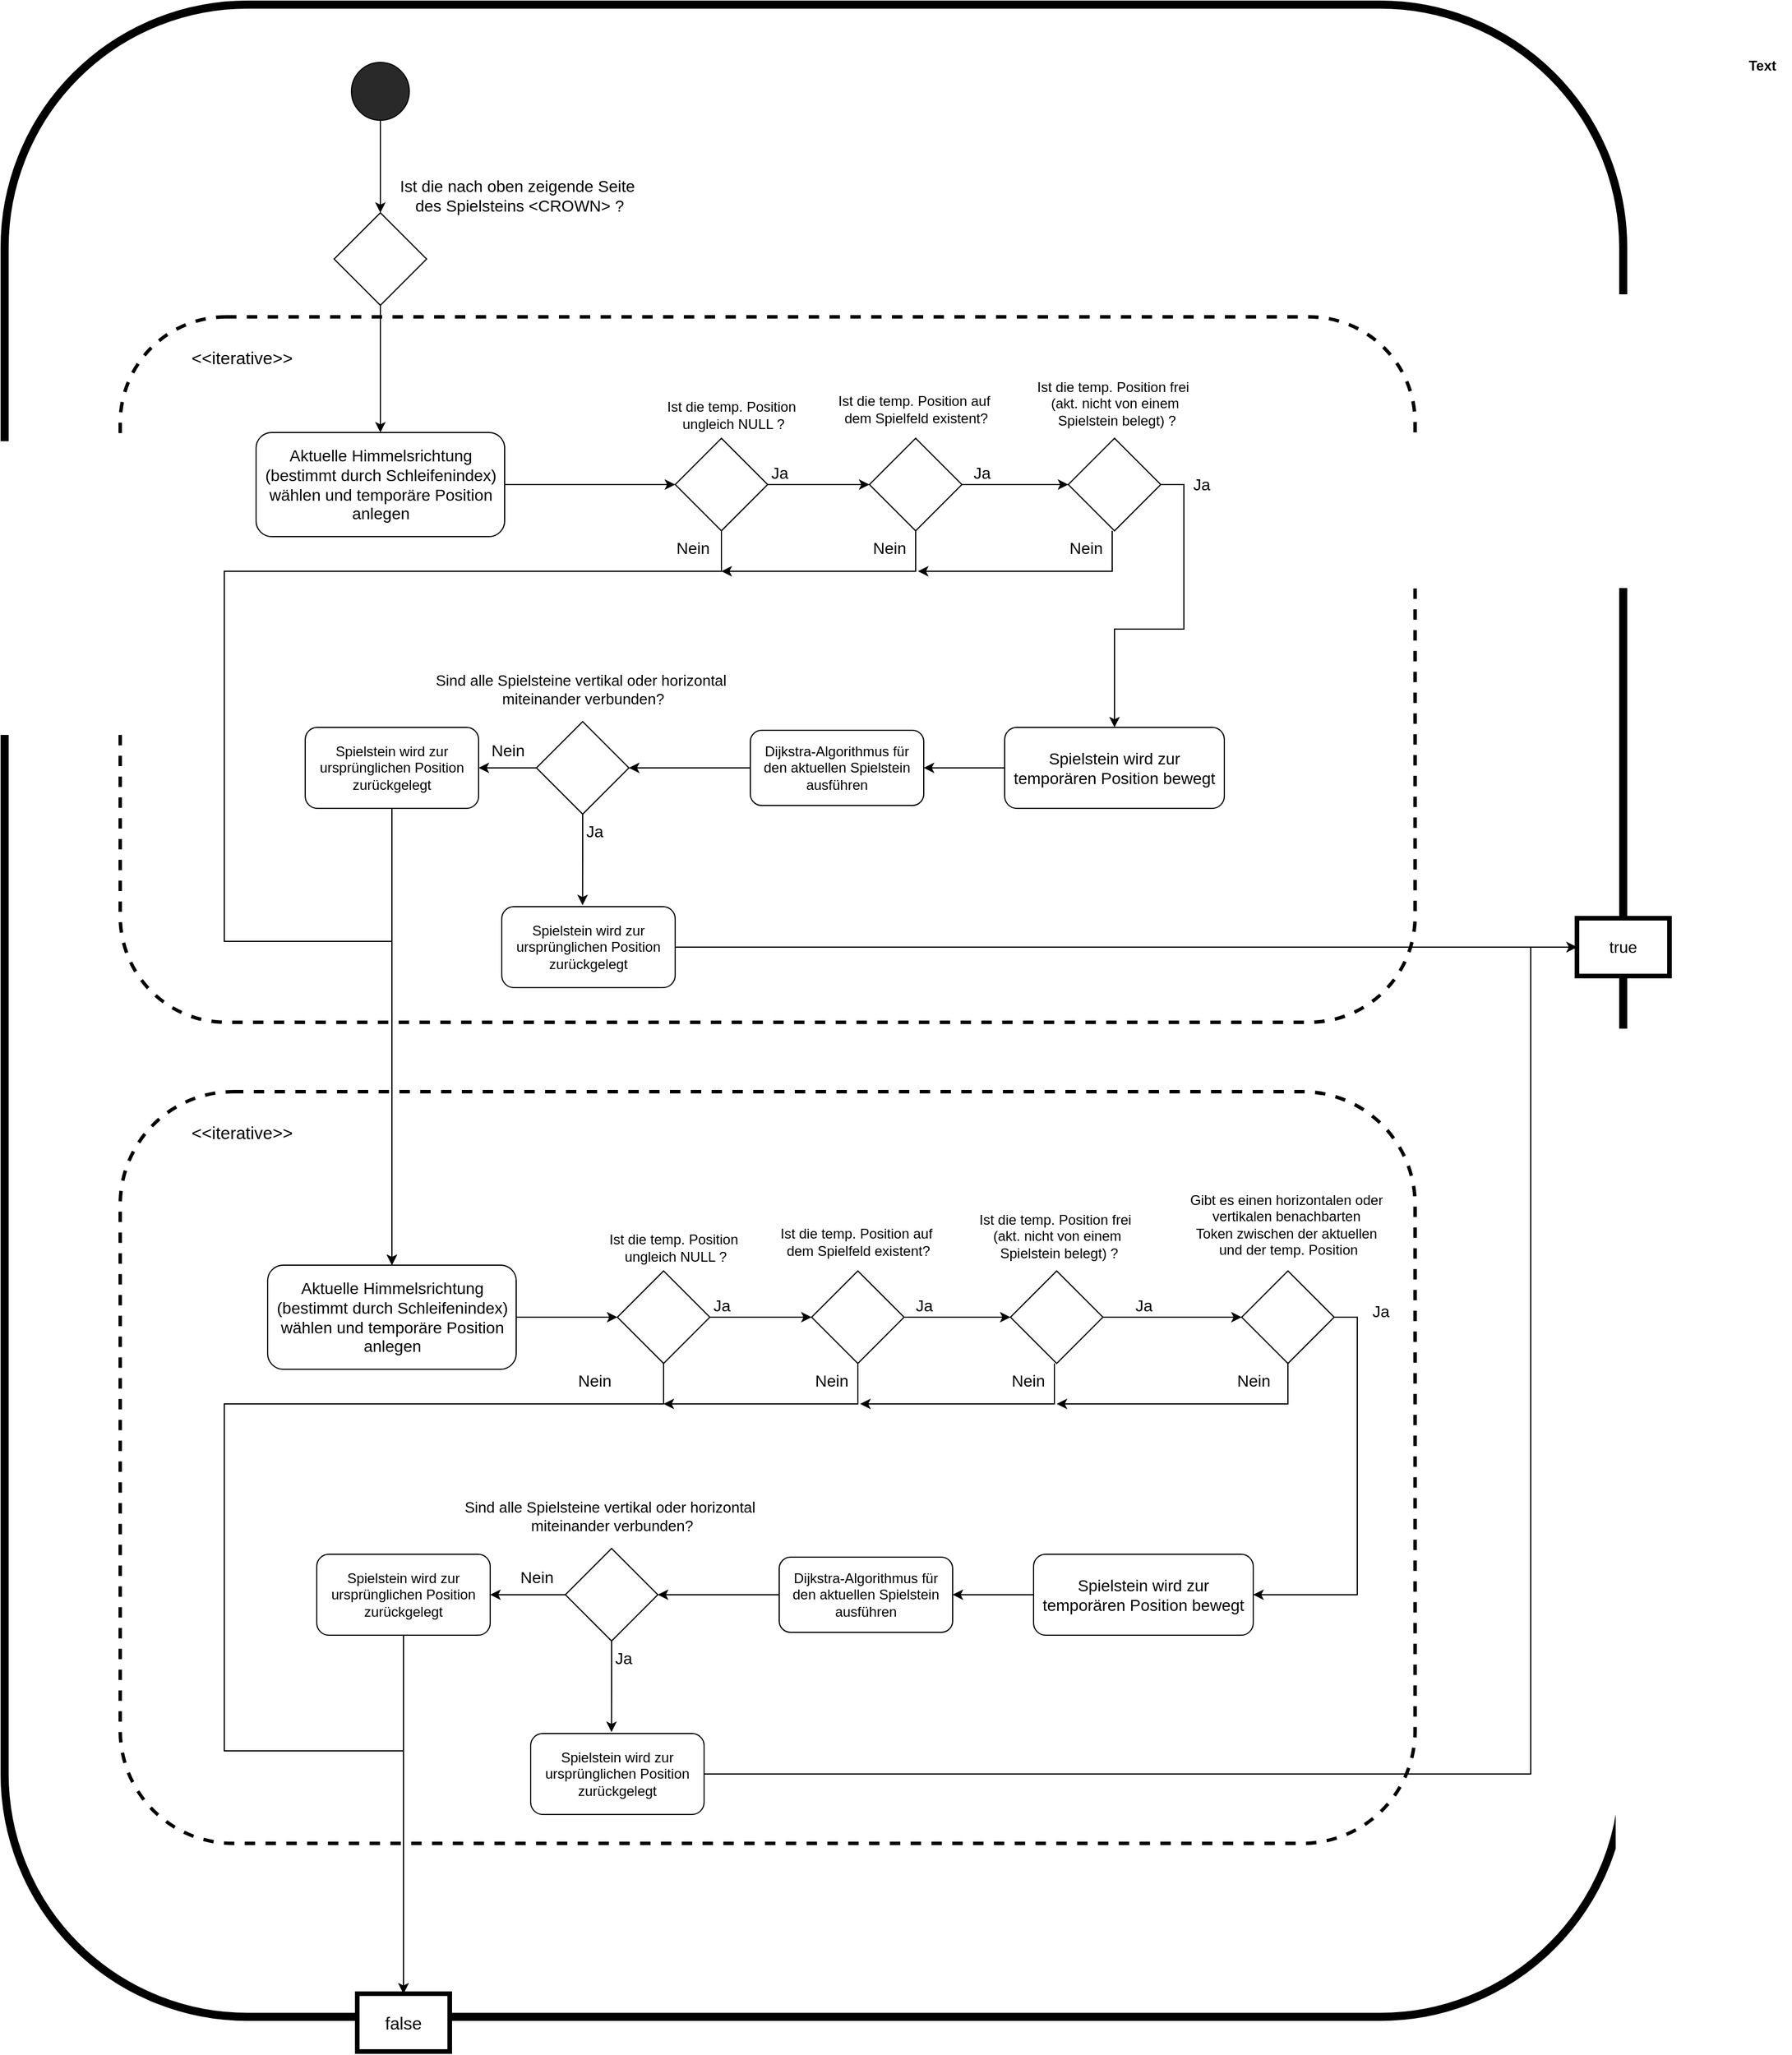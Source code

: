 <mxfile version="22.1.17" type="github">
  <diagram name="Seite-1" id="RFwwwBl6lyMIA-A_7-fm">
    <mxGraphModel dx="1912" dy="1032" grid="1" gridSize="10" guides="1" tooltips="1" connect="1" arrows="1" fold="1" page="1" pageScale="1" pageWidth="3300" pageHeight="2339" math="0" shadow="0">
      <root>
        <mxCell id="0" />
        <mxCell id="1" parent="0" />
        <mxCell id="magacXwGu4uWmQ3Y1Zsf-129" value="" style="rounded=1;whiteSpace=wrap;html=1;fillColor=none;strokeWidth=7;" vertex="1" parent="1">
          <mxGeometry x="480" y="70" width="1400" height="1740" as="geometry" />
        </mxCell>
        <mxCell id="magacXwGu4uWmQ3Y1Zsf-6" value="" style="rounded=1;whiteSpace=wrap;html=1;fillColor=none;dashed=1;strokeWidth=3;" vertex="1" parent="1">
          <mxGeometry x="580" y="340" width="1120" height="610" as="geometry" />
        </mxCell>
        <mxCell id="magacXwGu4uWmQ3Y1Zsf-5" style="edgeStyle=orthogonalEdgeStyle;rounded=0;orthogonalLoop=1;jettySize=auto;html=1;exitX=0.5;exitY=1;exitDx=0;exitDy=0;entryX=0.5;entryY=0;entryDx=0;entryDy=0;" edge="1" parent="1" source="magacXwGu4uWmQ3Y1Zsf-1" target="magacXwGu4uWmQ3Y1Zsf-2">
          <mxGeometry relative="1" as="geometry" />
        </mxCell>
        <mxCell id="magacXwGu4uWmQ3Y1Zsf-1" value="" style="ellipse;whiteSpace=wrap;html=1;aspect=fixed;fillColor=#292929;" vertex="1" parent="1">
          <mxGeometry x="780" y="120" width="50" height="50" as="geometry" />
        </mxCell>
        <mxCell id="magacXwGu4uWmQ3Y1Zsf-48" style="edgeStyle=orthogonalEdgeStyle;rounded=0;orthogonalLoop=1;jettySize=auto;html=1;exitX=0.5;exitY=1;exitDx=0;exitDy=0;" edge="1" parent="1" source="magacXwGu4uWmQ3Y1Zsf-2" target="magacXwGu4uWmQ3Y1Zsf-11">
          <mxGeometry relative="1" as="geometry" />
        </mxCell>
        <mxCell id="magacXwGu4uWmQ3Y1Zsf-2" value="" style="rhombus;whiteSpace=wrap;html=1;" vertex="1" parent="1">
          <mxGeometry x="765" y="250" width="80" height="80" as="geometry" />
        </mxCell>
        <mxCell id="magacXwGu4uWmQ3Y1Zsf-3" value="&lt;div&gt;&lt;font style=&quot;font-size: 14px;&quot;&gt;Ist die nach oben zeigende Seite&amp;nbsp;&lt;/font&gt;&lt;/div&gt;&lt;div&gt;&lt;font style=&quot;font-size: 14px;&quot;&gt;des Spielsteins &amp;lt;CROWN&amp;gt; ?&lt;/font&gt;&lt;/div&gt;" style="text;html=1;align=center;verticalAlign=middle;resizable=0;points=[];autosize=1;strokeColor=none;fillColor=none;" vertex="1" parent="1">
          <mxGeometry x="810" y="210" width="230" height="50" as="geometry" />
        </mxCell>
        <mxCell id="magacXwGu4uWmQ3Y1Zsf-10" value="&lt;font style=&quot;font-size: 15px;&quot;&gt;&amp;lt;&amp;lt;iterative&amp;gt;&amp;gt;&lt;/font&gt;" style="text;html=1;align=center;verticalAlign=middle;resizable=0;points=[];autosize=1;strokeColor=none;fillColor=none;" vertex="1" parent="1">
          <mxGeometry x="630" y="360" width="110" height="30" as="geometry" />
        </mxCell>
        <mxCell id="magacXwGu4uWmQ3Y1Zsf-19" style="edgeStyle=orthogonalEdgeStyle;rounded=0;orthogonalLoop=1;jettySize=auto;html=1;exitX=1;exitY=0.5;exitDx=0;exitDy=0;" edge="1" parent="1" source="magacXwGu4uWmQ3Y1Zsf-11" target="magacXwGu4uWmQ3Y1Zsf-13">
          <mxGeometry relative="1" as="geometry" />
        </mxCell>
        <mxCell id="magacXwGu4uWmQ3Y1Zsf-11" value="&lt;font style=&quot;font-size: 14px;&quot;&gt;Aktuelle Himmelsrichtung (bestimmt durch Schleifenindex) wählen und temporäre Position anlegen&lt;br&gt;&lt;/font&gt;" style="rounded=1;whiteSpace=wrap;html=1;" vertex="1" parent="1">
          <mxGeometry x="697.5" y="440" width="215" height="90" as="geometry" />
        </mxCell>
        <mxCell id="magacXwGu4uWmQ3Y1Zsf-20" style="edgeStyle=orthogonalEdgeStyle;rounded=0;orthogonalLoop=1;jettySize=auto;html=1;exitX=1;exitY=0.5;exitDx=0;exitDy=0;entryX=0;entryY=0.5;entryDx=0;entryDy=0;" edge="1" parent="1" source="magacXwGu4uWmQ3Y1Zsf-13" target="magacXwGu4uWmQ3Y1Zsf-15">
          <mxGeometry relative="1" as="geometry" />
        </mxCell>
        <mxCell id="magacXwGu4uWmQ3Y1Zsf-73" style="edgeStyle=orthogonalEdgeStyle;rounded=0;orthogonalLoop=1;jettySize=auto;html=1;exitX=0.5;exitY=1;exitDx=0;exitDy=0;entryX=0.5;entryY=0;entryDx=0;entryDy=0;" edge="1" parent="1" source="magacXwGu4uWmQ3Y1Zsf-13" target="magacXwGu4uWmQ3Y1Zsf-72">
          <mxGeometry relative="1" as="geometry">
            <Array as="points">
              <mxPoint x="1100" y="560" />
              <mxPoint x="670" y="560" />
              <mxPoint x="670" y="880" />
              <mxPoint x="815" y="880" />
            </Array>
          </mxGeometry>
        </mxCell>
        <mxCell id="magacXwGu4uWmQ3Y1Zsf-13" value="" style="rhombus;whiteSpace=wrap;html=1;" vertex="1" parent="1">
          <mxGeometry x="1060" y="445" width="80" height="80" as="geometry" />
        </mxCell>
        <mxCell id="magacXwGu4uWmQ3Y1Zsf-21" style="edgeStyle=orthogonalEdgeStyle;rounded=0;orthogonalLoop=1;jettySize=auto;html=1;exitX=1;exitY=0.5;exitDx=0;exitDy=0;entryX=0;entryY=0.5;entryDx=0;entryDy=0;" edge="1" parent="1" source="magacXwGu4uWmQ3Y1Zsf-15" target="magacXwGu4uWmQ3Y1Zsf-16">
          <mxGeometry relative="1" as="geometry" />
        </mxCell>
        <mxCell id="magacXwGu4uWmQ3Y1Zsf-15" value="" style="rhombus;whiteSpace=wrap;html=1;" vertex="1" parent="1">
          <mxGeometry x="1228" y="445" width="80" height="80" as="geometry" />
        </mxCell>
        <mxCell id="magacXwGu4uWmQ3Y1Zsf-26" style="edgeStyle=orthogonalEdgeStyle;rounded=0;orthogonalLoop=1;jettySize=auto;html=1;exitX=1;exitY=0.5;exitDx=0;exitDy=0;" edge="1" parent="1" source="magacXwGu4uWmQ3Y1Zsf-16" target="magacXwGu4uWmQ3Y1Zsf-22">
          <mxGeometry relative="1" as="geometry" />
        </mxCell>
        <mxCell id="magacXwGu4uWmQ3Y1Zsf-16" value="" style="rhombus;whiteSpace=wrap;html=1;" vertex="1" parent="1">
          <mxGeometry x="1400" y="445" width="80" height="80" as="geometry" />
        </mxCell>
        <mxCell id="magacXwGu4uWmQ3Y1Zsf-25" style="edgeStyle=orthogonalEdgeStyle;rounded=0;orthogonalLoop=1;jettySize=auto;html=1;exitX=0;exitY=0.5;exitDx=0;exitDy=0;entryX=1;entryY=0.5;entryDx=0;entryDy=0;" edge="1" parent="1" source="magacXwGu4uWmQ3Y1Zsf-22" target="magacXwGu4uWmQ3Y1Zsf-23">
          <mxGeometry relative="1" as="geometry" />
        </mxCell>
        <mxCell id="magacXwGu4uWmQ3Y1Zsf-22" value="&lt;font style=&quot;font-size: 14px;&quot;&gt;Spielstein wird zur temporären Position bewegt&lt;br&gt;&lt;/font&gt;" style="rounded=1;whiteSpace=wrap;html=1;" vertex="1" parent="1">
          <mxGeometry x="1345" y="695" width="190" height="70" as="geometry" />
        </mxCell>
        <mxCell id="magacXwGu4uWmQ3Y1Zsf-23" value="Dijkstra-Algorithmus für den aktuellen Spielstein ausführen" style="rounded=1;whiteSpace=wrap;html=1;" vertex="1" parent="1">
          <mxGeometry x="1125" y="697.5" width="150" height="65" as="geometry" />
        </mxCell>
        <mxCell id="magacXwGu4uWmQ3Y1Zsf-39" style="edgeStyle=orthogonalEdgeStyle;rounded=0;orthogonalLoop=1;jettySize=auto;html=1;exitX=0;exitY=0.5;exitDx=0;exitDy=0;entryX=1;entryY=0.5;entryDx=0;entryDy=0;" edge="1" parent="1" source="magacXwGu4uWmQ3Y1Zsf-27" target="magacXwGu4uWmQ3Y1Zsf-38">
          <mxGeometry relative="1" as="geometry" />
        </mxCell>
        <mxCell id="magacXwGu4uWmQ3Y1Zsf-27" value="" style="rhombus;whiteSpace=wrap;html=1;" vertex="1" parent="1">
          <mxGeometry x="940" y="690" width="80" height="80" as="geometry" />
        </mxCell>
        <mxCell id="magacXwGu4uWmQ3Y1Zsf-28" style="edgeStyle=orthogonalEdgeStyle;rounded=0;orthogonalLoop=1;jettySize=auto;html=1;exitX=0;exitY=0.5;exitDx=0;exitDy=0;" edge="1" parent="1" source="magacXwGu4uWmQ3Y1Zsf-23">
          <mxGeometry relative="1" as="geometry">
            <mxPoint x="1020" y="730" as="targetPoint" />
          </mxGeometry>
        </mxCell>
        <mxCell id="magacXwGu4uWmQ3Y1Zsf-29" value="&lt;font style=&quot;font-size: 14px;&quot;&gt;true&lt;/font&gt;" style="rounded=0;whiteSpace=wrap;html=1;strokeWidth=4;" vertex="1" parent="1">
          <mxGeometry x="1840" y="860" width="80" height="50" as="geometry" />
        </mxCell>
        <mxCell id="magacXwGu4uWmQ3Y1Zsf-30" value="&lt;div&gt;Ist die temp. Position&amp;nbsp;&lt;/div&gt;&lt;div&gt;ungleich NULL ?&lt;/div&gt;" style="text;html=1;align=center;verticalAlign=middle;resizable=0;points=[];autosize=1;strokeColor=none;fillColor=none;" vertex="1" parent="1">
          <mxGeometry x="1040" y="405" width="140" height="40" as="geometry" />
        </mxCell>
        <mxCell id="magacXwGu4uWmQ3Y1Zsf-31" value="&lt;div&gt;Ist die temp. Position auf&amp;nbsp;&lt;/div&gt;&lt;div&gt;dem Spielfeld existent?&lt;/div&gt;" style="text;html=1;align=center;verticalAlign=middle;resizable=0;points=[];autosize=1;strokeColor=none;fillColor=none;" vertex="1" parent="1">
          <mxGeometry x="1188" y="400" width="160" height="40" as="geometry" />
        </mxCell>
        <mxCell id="magacXwGu4uWmQ3Y1Zsf-32" value="&lt;div&gt;Ist die temp. Position frei&amp;nbsp;&lt;/div&gt;&lt;div&gt;(akt. nicht von einem&lt;/div&gt;&lt;div&gt;&amp;nbsp;Spielstein belegt) ?&lt;/div&gt;" style="text;html=1;align=center;verticalAlign=middle;resizable=0;points=[];autosize=1;strokeColor=none;fillColor=none;" vertex="1" parent="1">
          <mxGeometry x="1360" y="385" width="160" height="60" as="geometry" />
        </mxCell>
        <mxCell id="magacXwGu4uWmQ3Y1Zsf-33" value="&lt;font style=&quot;font-size: 14px;&quot;&gt;Ja&lt;/font&gt;" style="text;html=1;align=center;verticalAlign=middle;resizable=0;points=[];autosize=1;strokeColor=none;fillColor=none;" vertex="1" parent="1">
          <mxGeometry x="1130" y="460" width="40" height="30" as="geometry" />
        </mxCell>
        <mxCell id="magacXwGu4uWmQ3Y1Zsf-34" value="&lt;font style=&quot;font-size: 14px;&quot;&gt;Ja&lt;/font&gt;" style="text;html=1;align=center;verticalAlign=middle;resizable=0;points=[];autosize=1;strokeColor=none;fillColor=none;" vertex="1" parent="1">
          <mxGeometry x="1305" y="460" width="40" height="30" as="geometry" />
        </mxCell>
        <mxCell id="magacXwGu4uWmQ3Y1Zsf-36" value="&lt;font style=&quot;font-size: 14px;&quot;&gt;Ja&lt;/font&gt;" style="text;html=1;align=center;verticalAlign=middle;resizable=0;points=[];autosize=1;strokeColor=none;fillColor=none;" vertex="1" parent="1">
          <mxGeometry x="1495" y="470" width="40" height="30" as="geometry" />
        </mxCell>
        <mxCell id="magacXwGu4uWmQ3Y1Zsf-37" value="&lt;div style=&quot;font-size: 13px;&quot;&gt;&lt;font style=&quot;font-size: 13px;&quot;&gt;Sind alle Spielsteine vertikal oder horizontal&amp;nbsp;&lt;/font&gt;&lt;/div&gt;&lt;div style=&quot;font-size: 13px;&quot;&gt;&lt;font style=&quot;font-size: 13px;&quot;&gt;miteinander verbunden?&lt;/font&gt;&lt;/div&gt;&lt;div style=&quot;font-size: 13px;&quot;&gt;&lt;font style=&quot;font-size: 13px;&quot;&gt;&lt;br&gt;&lt;/font&gt;&lt;/div&gt;" style="text;html=1;align=center;verticalAlign=middle;resizable=0;points=[];autosize=1;strokeColor=none;fillColor=none;" vertex="1" parent="1">
          <mxGeometry x="840" y="640" width="280" height="60" as="geometry" />
        </mxCell>
        <mxCell id="magacXwGu4uWmQ3Y1Zsf-80" style="edgeStyle=orthogonalEdgeStyle;rounded=0;orthogonalLoop=1;jettySize=auto;html=1;exitX=0.5;exitY=1;exitDx=0;exitDy=0;entryX=0.5;entryY=0;entryDx=0;entryDy=0;" edge="1" parent="1" source="magacXwGu4uWmQ3Y1Zsf-38" target="magacXwGu4uWmQ3Y1Zsf-72">
          <mxGeometry relative="1" as="geometry">
            <Array as="points">
              <mxPoint x="815" y="1040" />
              <mxPoint x="815" y="1040" />
            </Array>
          </mxGeometry>
        </mxCell>
        <mxCell id="magacXwGu4uWmQ3Y1Zsf-38" value="Spielstein wird zur ursprünglichen Position zurückgelegt" style="rounded=1;whiteSpace=wrap;html=1;" vertex="1" parent="1">
          <mxGeometry x="740" y="695" width="150" height="70" as="geometry" />
        </mxCell>
        <mxCell id="magacXwGu4uWmQ3Y1Zsf-46" style="edgeStyle=orthogonalEdgeStyle;rounded=0;orthogonalLoop=1;jettySize=auto;html=1;exitX=1;exitY=0.5;exitDx=0;exitDy=0;entryX=0;entryY=0.5;entryDx=0;entryDy=0;" edge="1" parent="1" source="magacXwGu4uWmQ3Y1Zsf-40" target="magacXwGu4uWmQ3Y1Zsf-29">
          <mxGeometry relative="1" as="geometry" />
        </mxCell>
        <mxCell id="magacXwGu4uWmQ3Y1Zsf-40" value="Spielstein wird zur ursprünglichen Position zurückgelegt" style="rounded=1;whiteSpace=wrap;html=1;" vertex="1" parent="1">
          <mxGeometry x="910" y="850" width="150" height="70" as="geometry" />
        </mxCell>
        <mxCell id="magacXwGu4uWmQ3Y1Zsf-42" style="edgeStyle=orthogonalEdgeStyle;rounded=0;orthogonalLoop=1;jettySize=auto;html=1;exitX=0.5;exitY=1;exitDx=0;exitDy=0;entryX=0.466;entryY=-0.018;entryDx=0;entryDy=0;entryPerimeter=0;" edge="1" parent="1" source="magacXwGu4uWmQ3Y1Zsf-27" target="magacXwGu4uWmQ3Y1Zsf-40">
          <mxGeometry relative="1" as="geometry" />
        </mxCell>
        <mxCell id="magacXwGu4uWmQ3Y1Zsf-43" value="" style="rounded=1;whiteSpace=wrap;html=1;fillColor=none;dashed=1;strokeWidth=3;" vertex="1" parent="1">
          <mxGeometry x="580" y="1010" width="1120" height="650" as="geometry" />
        </mxCell>
        <mxCell id="magacXwGu4uWmQ3Y1Zsf-127" style="edgeStyle=orthogonalEdgeStyle;rounded=0;orthogonalLoop=1;jettySize=auto;html=1;exitX=1;exitY=0.5;exitDx=0;exitDy=0;entryX=0;entryY=0.5;entryDx=0;entryDy=0;" edge="1" parent="1" source="magacXwGu4uWmQ3Y1Zsf-72" target="magacXwGu4uWmQ3Y1Zsf-87">
          <mxGeometry relative="1" as="geometry" />
        </mxCell>
        <mxCell id="magacXwGu4uWmQ3Y1Zsf-72" value="&lt;font style=&quot;font-size: 14px;&quot;&gt;Aktuelle Himmelsrichtung (bestimmt durch Schleifenindex) wählen und temporäre Position anlegen&lt;br&gt;&lt;/font&gt;" style="rounded=1;whiteSpace=wrap;html=1;" vertex="1" parent="1">
          <mxGeometry x="707.5" y="1160" width="215" height="90" as="geometry" />
        </mxCell>
        <mxCell id="magacXwGu4uWmQ3Y1Zsf-75" value="" style="endArrow=classic;html=1;rounded=0;exitX=0.5;exitY=1;exitDx=0;exitDy=0;" edge="1" parent="1" source="magacXwGu4uWmQ3Y1Zsf-15">
          <mxGeometry width="50" height="50" relative="1" as="geometry">
            <mxPoint x="1150" y="840" as="sourcePoint" />
            <mxPoint x="1100" y="560" as="targetPoint" />
            <Array as="points">
              <mxPoint x="1268" y="560" />
            </Array>
          </mxGeometry>
        </mxCell>
        <mxCell id="magacXwGu4uWmQ3Y1Zsf-76" value="" style="endArrow=classic;html=1;rounded=0;exitX=0.5;exitY=1;exitDx=0;exitDy=0;" edge="1" parent="1">
          <mxGeometry width="50" height="50" relative="1" as="geometry">
            <mxPoint x="1438" y="525" as="sourcePoint" />
            <mxPoint x="1270" y="560" as="targetPoint" />
            <Array as="points">
              <mxPoint x="1438" y="560" />
            </Array>
          </mxGeometry>
        </mxCell>
        <mxCell id="magacXwGu4uWmQ3Y1Zsf-77" value="&lt;font style=&quot;font-size: 14px;&quot;&gt;Nein&lt;/font&gt;" style="text;html=1;align=center;verticalAlign=middle;resizable=0;points=[];autosize=1;strokeColor=none;fillColor=none;" vertex="1" parent="1">
          <mxGeometry x="1050" y="525" width="50" height="30" as="geometry" />
        </mxCell>
        <mxCell id="magacXwGu4uWmQ3Y1Zsf-78" value="&lt;font style=&quot;font-size: 14px;&quot;&gt;Nein&lt;/font&gt;" style="text;html=1;align=center;verticalAlign=middle;resizable=0;points=[];autosize=1;strokeColor=none;fillColor=none;" vertex="1" parent="1">
          <mxGeometry x="1220" y="525" width="50" height="30" as="geometry" />
        </mxCell>
        <mxCell id="magacXwGu4uWmQ3Y1Zsf-79" value="&lt;font style=&quot;font-size: 14px;&quot;&gt;Nein&lt;/font&gt;" style="text;html=1;align=center;verticalAlign=middle;resizable=0;points=[];autosize=1;strokeColor=none;fillColor=none;" vertex="1" parent="1">
          <mxGeometry x="1390" y="525" width="50" height="30" as="geometry" />
        </mxCell>
        <mxCell id="magacXwGu4uWmQ3Y1Zsf-81" value="&lt;font style=&quot;font-size: 14px;&quot;&gt;Ja&lt;/font&gt;" style="text;html=1;align=center;verticalAlign=middle;resizable=0;points=[];autosize=1;strokeColor=none;fillColor=none;" vertex="1" parent="1">
          <mxGeometry x="970" y="770" width="40" height="30" as="geometry" />
        </mxCell>
        <mxCell id="magacXwGu4uWmQ3Y1Zsf-83" value="&lt;font style=&quot;font-size: 14px;&quot;&gt;Nein&lt;/font&gt;" style="text;html=1;align=center;verticalAlign=middle;resizable=0;points=[];autosize=1;strokeColor=none;fillColor=none;" vertex="1" parent="1">
          <mxGeometry x="890" y="700" width="50" height="30" as="geometry" />
        </mxCell>
        <mxCell id="magacXwGu4uWmQ3Y1Zsf-86" style="edgeStyle=orthogonalEdgeStyle;rounded=0;orthogonalLoop=1;jettySize=auto;html=1;exitX=1;exitY=0.5;exitDx=0;exitDy=0;entryX=0;entryY=0.5;entryDx=0;entryDy=0;" edge="1" parent="1" source="magacXwGu4uWmQ3Y1Zsf-87" target="magacXwGu4uWmQ3Y1Zsf-89">
          <mxGeometry relative="1" as="geometry" />
        </mxCell>
        <mxCell id="magacXwGu4uWmQ3Y1Zsf-125" style="edgeStyle=orthogonalEdgeStyle;rounded=0;orthogonalLoop=1;jettySize=auto;html=1;exitX=0.5;exitY=1;exitDx=0;exitDy=0;entryX=0.5;entryY=0;entryDx=0;entryDy=0;" edge="1" parent="1" source="magacXwGu4uWmQ3Y1Zsf-87" target="magacXwGu4uWmQ3Y1Zsf-121">
          <mxGeometry relative="1" as="geometry">
            <Array as="points">
              <mxPoint x="1050" y="1280" />
              <mxPoint x="670" y="1280" />
              <mxPoint x="670" y="1580" />
              <mxPoint x="825" y="1580" />
            </Array>
          </mxGeometry>
        </mxCell>
        <mxCell id="magacXwGu4uWmQ3Y1Zsf-87" value="" style="rhombus;whiteSpace=wrap;html=1;" vertex="1" parent="1">
          <mxGeometry x="1010" y="1165" width="80" height="80" as="geometry" />
        </mxCell>
        <mxCell id="magacXwGu4uWmQ3Y1Zsf-88" style="edgeStyle=orthogonalEdgeStyle;rounded=0;orthogonalLoop=1;jettySize=auto;html=1;exitX=1;exitY=0.5;exitDx=0;exitDy=0;entryX=0;entryY=0.5;entryDx=0;entryDy=0;" edge="1" parent="1" source="magacXwGu4uWmQ3Y1Zsf-89" target="magacXwGu4uWmQ3Y1Zsf-91">
          <mxGeometry relative="1" as="geometry" />
        </mxCell>
        <mxCell id="magacXwGu4uWmQ3Y1Zsf-89" value="" style="rhombus;whiteSpace=wrap;html=1;" vertex="1" parent="1">
          <mxGeometry x="1178" y="1165" width="80" height="80" as="geometry" />
        </mxCell>
        <mxCell id="magacXwGu4uWmQ3Y1Zsf-117" style="edgeStyle=orthogonalEdgeStyle;rounded=0;orthogonalLoop=1;jettySize=auto;html=1;exitX=1;exitY=0.5;exitDx=0;exitDy=0;entryX=0;entryY=0.5;entryDx=0;entryDy=0;" edge="1" parent="1" source="magacXwGu4uWmQ3Y1Zsf-91" target="magacXwGu4uWmQ3Y1Zsf-115">
          <mxGeometry relative="1" as="geometry" />
        </mxCell>
        <mxCell id="magacXwGu4uWmQ3Y1Zsf-91" value="" style="rhombus;whiteSpace=wrap;html=1;" vertex="1" parent="1">
          <mxGeometry x="1350" y="1165" width="80" height="80" as="geometry" />
        </mxCell>
        <mxCell id="magacXwGu4uWmQ3Y1Zsf-92" style="edgeStyle=orthogonalEdgeStyle;rounded=0;orthogonalLoop=1;jettySize=auto;html=1;exitX=0;exitY=0.5;exitDx=0;exitDy=0;entryX=1;entryY=0.5;entryDx=0;entryDy=0;" edge="1" parent="1" source="magacXwGu4uWmQ3Y1Zsf-93" target="magacXwGu4uWmQ3Y1Zsf-94">
          <mxGeometry relative="1" as="geometry" />
        </mxCell>
        <mxCell id="magacXwGu4uWmQ3Y1Zsf-93" value="&lt;font style=&quot;font-size: 14px;&quot;&gt;Spielstein wird zur temporären Position bewegt&lt;br&gt;&lt;/font&gt;" style="rounded=1;whiteSpace=wrap;html=1;" vertex="1" parent="1">
          <mxGeometry x="1370" y="1410" width="190" height="70" as="geometry" />
        </mxCell>
        <mxCell id="magacXwGu4uWmQ3Y1Zsf-94" value="Dijkstra-Algorithmus für den aktuellen Spielstein ausführen" style="rounded=1;whiteSpace=wrap;html=1;" vertex="1" parent="1">
          <mxGeometry x="1150" y="1412.5" width="150" height="65" as="geometry" />
        </mxCell>
        <mxCell id="magacXwGu4uWmQ3Y1Zsf-95" style="edgeStyle=orthogonalEdgeStyle;rounded=0;orthogonalLoop=1;jettySize=auto;html=1;exitX=0;exitY=0.5;exitDx=0;exitDy=0;entryX=1;entryY=0.5;entryDx=0;entryDy=0;" edge="1" parent="1" source="magacXwGu4uWmQ3Y1Zsf-96" target="magacXwGu4uWmQ3Y1Zsf-105">
          <mxGeometry relative="1" as="geometry" />
        </mxCell>
        <mxCell id="magacXwGu4uWmQ3Y1Zsf-96" value="" style="rhombus;whiteSpace=wrap;html=1;" vertex="1" parent="1">
          <mxGeometry x="965" y="1405" width="80" height="80" as="geometry" />
        </mxCell>
        <mxCell id="magacXwGu4uWmQ3Y1Zsf-97" style="edgeStyle=orthogonalEdgeStyle;rounded=0;orthogonalLoop=1;jettySize=auto;html=1;exitX=0;exitY=0.5;exitDx=0;exitDy=0;" edge="1" parent="1" source="magacXwGu4uWmQ3Y1Zsf-94">
          <mxGeometry relative="1" as="geometry">
            <mxPoint x="1045" y="1445" as="targetPoint" />
          </mxGeometry>
        </mxCell>
        <mxCell id="magacXwGu4uWmQ3Y1Zsf-98" value="&lt;div&gt;Ist die temp. Position&amp;nbsp;&lt;/div&gt;&lt;div&gt;ungleich NULL ?&lt;/div&gt;" style="text;html=1;align=center;verticalAlign=middle;resizable=0;points=[];autosize=1;strokeColor=none;fillColor=none;" vertex="1" parent="1">
          <mxGeometry x="990" y="1125" width="140" height="40" as="geometry" />
        </mxCell>
        <mxCell id="magacXwGu4uWmQ3Y1Zsf-99" value="&lt;div&gt;Ist die temp. Position auf&amp;nbsp;&lt;/div&gt;&lt;div&gt;dem Spielfeld existent?&lt;/div&gt;" style="text;html=1;align=center;verticalAlign=middle;resizable=0;points=[];autosize=1;strokeColor=none;fillColor=none;" vertex="1" parent="1">
          <mxGeometry x="1138" y="1120" width="160" height="40" as="geometry" />
        </mxCell>
        <mxCell id="magacXwGu4uWmQ3Y1Zsf-100" value="&lt;div&gt;Ist die temp. Position frei&amp;nbsp;&lt;/div&gt;&lt;div&gt;(akt. nicht von einem&lt;/div&gt;&lt;div&gt;&amp;nbsp;Spielstein belegt) ?&lt;/div&gt;" style="text;html=1;align=center;verticalAlign=middle;resizable=0;points=[];autosize=1;strokeColor=none;fillColor=none;" vertex="1" parent="1">
          <mxGeometry x="1310" y="1105" width="160" height="60" as="geometry" />
        </mxCell>
        <mxCell id="magacXwGu4uWmQ3Y1Zsf-101" value="&lt;font style=&quot;font-size: 14px;&quot;&gt;Ja&lt;/font&gt;" style="text;html=1;align=center;verticalAlign=middle;resizable=0;points=[];autosize=1;strokeColor=none;fillColor=none;" vertex="1" parent="1">
          <mxGeometry x="1080" y="1180" width="40" height="30" as="geometry" />
        </mxCell>
        <mxCell id="magacXwGu4uWmQ3Y1Zsf-102" value="&lt;font style=&quot;font-size: 14px;&quot;&gt;Ja&lt;/font&gt;" style="text;html=1;align=center;verticalAlign=middle;resizable=0;points=[];autosize=1;strokeColor=none;fillColor=none;" vertex="1" parent="1">
          <mxGeometry x="1255" y="1180" width="40" height="30" as="geometry" />
        </mxCell>
        <mxCell id="magacXwGu4uWmQ3Y1Zsf-103" value="&lt;font style=&quot;font-size: 14px;&quot;&gt;Ja&lt;/font&gt;" style="text;html=1;align=center;verticalAlign=middle;resizable=0;points=[];autosize=1;strokeColor=none;fillColor=none;" vertex="1" parent="1">
          <mxGeometry x="1445" y="1180" width="40" height="30" as="geometry" />
        </mxCell>
        <mxCell id="magacXwGu4uWmQ3Y1Zsf-104" value="&lt;div style=&quot;font-size: 13px;&quot;&gt;&lt;font style=&quot;font-size: 13px;&quot;&gt;Sind alle Spielsteine vertikal oder horizontal&amp;nbsp;&lt;/font&gt;&lt;/div&gt;&lt;div style=&quot;font-size: 13px;&quot;&gt;&lt;font style=&quot;font-size: 13px;&quot;&gt;miteinander verbunden?&lt;/font&gt;&lt;/div&gt;&lt;div style=&quot;font-size: 13px;&quot;&gt;&lt;font style=&quot;font-size: 13px;&quot;&gt;&lt;br&gt;&lt;/font&gt;&lt;/div&gt;" style="text;html=1;align=center;verticalAlign=middle;resizable=0;points=[];autosize=1;strokeColor=none;fillColor=none;" vertex="1" parent="1">
          <mxGeometry x="865" y="1355" width="280" height="60" as="geometry" />
        </mxCell>
        <mxCell id="magacXwGu4uWmQ3Y1Zsf-126" style="edgeStyle=orthogonalEdgeStyle;rounded=0;orthogonalLoop=1;jettySize=auto;html=1;exitX=0.5;exitY=1;exitDx=0;exitDy=0;" edge="1" parent="1" source="magacXwGu4uWmQ3Y1Zsf-105" target="magacXwGu4uWmQ3Y1Zsf-121">
          <mxGeometry relative="1" as="geometry">
            <Array as="points">
              <mxPoint x="825" y="1480" />
            </Array>
          </mxGeometry>
        </mxCell>
        <mxCell id="magacXwGu4uWmQ3Y1Zsf-105" value="Spielstein wird zur ursprünglichen Position zurückgelegt" style="rounded=1;whiteSpace=wrap;html=1;" vertex="1" parent="1">
          <mxGeometry x="750" y="1410" width="150" height="70" as="geometry" />
        </mxCell>
        <mxCell id="magacXwGu4uWmQ3Y1Zsf-120" style="edgeStyle=orthogonalEdgeStyle;rounded=0;orthogonalLoop=1;jettySize=auto;html=1;exitX=1;exitY=0.5;exitDx=0;exitDy=0;entryX=0;entryY=0.5;entryDx=0;entryDy=0;" edge="1" parent="1" source="magacXwGu4uWmQ3Y1Zsf-106" target="magacXwGu4uWmQ3Y1Zsf-29">
          <mxGeometry relative="1" as="geometry">
            <Array as="points">
              <mxPoint x="1800" y="1600" />
              <mxPoint x="1800" y="885" />
            </Array>
          </mxGeometry>
        </mxCell>
        <mxCell id="magacXwGu4uWmQ3Y1Zsf-106" value="Spielstein wird zur ursprünglichen Position zurückgelegt" style="rounded=1;whiteSpace=wrap;html=1;" vertex="1" parent="1">
          <mxGeometry x="935" y="1565" width="150" height="70" as="geometry" />
        </mxCell>
        <mxCell id="magacXwGu4uWmQ3Y1Zsf-107" style="edgeStyle=orthogonalEdgeStyle;rounded=0;orthogonalLoop=1;jettySize=auto;html=1;exitX=0.5;exitY=1;exitDx=0;exitDy=0;entryX=0.466;entryY=-0.018;entryDx=0;entryDy=0;entryPerimeter=0;" edge="1" parent="1" source="magacXwGu4uWmQ3Y1Zsf-96" target="magacXwGu4uWmQ3Y1Zsf-106">
          <mxGeometry relative="1" as="geometry" />
        </mxCell>
        <mxCell id="magacXwGu4uWmQ3Y1Zsf-108" value="" style="endArrow=classic;html=1;rounded=0;exitX=0.5;exitY=1;exitDx=0;exitDy=0;" edge="1" parent="1" source="magacXwGu4uWmQ3Y1Zsf-89">
          <mxGeometry width="50" height="50" relative="1" as="geometry">
            <mxPoint x="1100" y="1560" as="sourcePoint" />
            <mxPoint x="1050" y="1280" as="targetPoint" />
            <Array as="points">
              <mxPoint x="1218" y="1280" />
            </Array>
          </mxGeometry>
        </mxCell>
        <mxCell id="magacXwGu4uWmQ3Y1Zsf-109" value="" style="endArrow=classic;html=1;rounded=0;exitX=0.5;exitY=1;exitDx=0;exitDy=0;" edge="1" parent="1">
          <mxGeometry width="50" height="50" relative="1" as="geometry">
            <mxPoint x="1388" y="1245" as="sourcePoint" />
            <mxPoint x="1220" y="1280" as="targetPoint" />
            <Array as="points">
              <mxPoint x="1388" y="1280" />
            </Array>
          </mxGeometry>
        </mxCell>
        <mxCell id="magacXwGu4uWmQ3Y1Zsf-110" value="&lt;font style=&quot;font-size: 14px;&quot;&gt;Nein&lt;/font&gt;" style="text;html=1;align=center;verticalAlign=middle;resizable=0;points=[];autosize=1;strokeColor=none;fillColor=none;" vertex="1" parent="1">
          <mxGeometry x="965" y="1245" width="50" height="30" as="geometry" />
        </mxCell>
        <mxCell id="magacXwGu4uWmQ3Y1Zsf-111" value="&lt;font style=&quot;font-size: 14px;&quot;&gt;Nein&lt;/font&gt;" style="text;html=1;align=center;verticalAlign=middle;resizable=0;points=[];autosize=1;strokeColor=none;fillColor=none;" vertex="1" parent="1">
          <mxGeometry x="1170" y="1245" width="50" height="30" as="geometry" />
        </mxCell>
        <mxCell id="magacXwGu4uWmQ3Y1Zsf-112" value="&lt;font style=&quot;font-size: 14px;&quot;&gt;Nein&lt;/font&gt;" style="text;html=1;align=center;verticalAlign=middle;resizable=0;points=[];autosize=1;strokeColor=none;fillColor=none;" vertex="1" parent="1">
          <mxGeometry x="1340" y="1245" width="50" height="30" as="geometry" />
        </mxCell>
        <mxCell id="magacXwGu4uWmQ3Y1Zsf-113" value="&lt;font style=&quot;font-size: 14px;&quot;&gt;Ja&lt;/font&gt;" style="text;html=1;align=center;verticalAlign=middle;resizable=0;points=[];autosize=1;strokeColor=none;fillColor=none;" vertex="1" parent="1">
          <mxGeometry x="995" y="1485" width="40" height="30" as="geometry" />
        </mxCell>
        <mxCell id="magacXwGu4uWmQ3Y1Zsf-114" value="&lt;font style=&quot;font-size: 14px;&quot;&gt;Nein&lt;/font&gt;" style="text;html=1;align=center;verticalAlign=middle;resizable=0;points=[];autosize=1;strokeColor=none;fillColor=none;" vertex="1" parent="1">
          <mxGeometry x="915" y="1415" width="50" height="30" as="geometry" />
        </mxCell>
        <mxCell id="magacXwGu4uWmQ3Y1Zsf-118" style="edgeStyle=orthogonalEdgeStyle;rounded=0;orthogonalLoop=1;jettySize=auto;html=1;exitX=1;exitY=0.5;exitDx=0;exitDy=0;entryX=1;entryY=0.5;entryDx=0;entryDy=0;" edge="1" parent="1" source="magacXwGu4uWmQ3Y1Zsf-115" target="magacXwGu4uWmQ3Y1Zsf-93">
          <mxGeometry relative="1" as="geometry" />
        </mxCell>
        <mxCell id="magacXwGu4uWmQ3Y1Zsf-115" value="" style="rhombus;whiteSpace=wrap;html=1;" vertex="1" parent="1">
          <mxGeometry x="1550" y="1165" width="80" height="80" as="geometry" />
        </mxCell>
        <mxCell id="magacXwGu4uWmQ3Y1Zsf-116" value="&lt;div&gt;Gibt es einen horizontalen oder&amp;nbsp;&lt;/div&gt;&lt;div&gt;vertikalen benachbarten&amp;nbsp;&lt;/div&gt;&lt;div&gt;Token zwischen der aktuellen&amp;nbsp;&lt;/div&gt;&lt;div&gt;und der temp. Position&lt;br&gt;&lt;/div&gt;" style="text;html=1;align=center;verticalAlign=middle;resizable=0;points=[];autosize=1;strokeColor=none;fillColor=none;" vertex="1" parent="1">
          <mxGeometry x="1490" y="1090" width="200" height="70" as="geometry" />
        </mxCell>
        <mxCell id="magacXwGu4uWmQ3Y1Zsf-119" value="&lt;font style=&quot;font-size: 14px;&quot;&gt;Ja&lt;/font&gt;" style="text;html=1;align=center;verticalAlign=middle;resizable=0;points=[];autosize=1;strokeColor=none;fillColor=none;" vertex="1" parent="1">
          <mxGeometry x="1650" y="1185" width="40" height="30" as="geometry" />
        </mxCell>
        <mxCell id="magacXwGu4uWmQ3Y1Zsf-121" value="&lt;font style=&quot;font-size: 15px;&quot;&gt;false&lt;/font&gt;" style="rounded=0;whiteSpace=wrap;html=1;strokeWidth=4;" vertex="1" parent="1">
          <mxGeometry x="785" y="1790" width="80" height="50" as="geometry" />
        </mxCell>
        <mxCell id="magacXwGu4uWmQ3Y1Zsf-123" value="" style="endArrow=classic;html=1;rounded=0;exitX=0.5;exitY=1;exitDx=0;exitDy=0;" edge="1" parent="1" source="magacXwGu4uWmQ3Y1Zsf-115">
          <mxGeometry width="50" height="50" relative="1" as="geometry">
            <mxPoint x="1588" y="1245" as="sourcePoint" />
            <mxPoint x="1390" y="1280" as="targetPoint" />
            <Array as="points">
              <mxPoint x="1590" y="1280" />
            </Array>
          </mxGeometry>
        </mxCell>
        <mxCell id="magacXwGu4uWmQ3Y1Zsf-124" value="&lt;font style=&quot;font-size: 14px;&quot;&gt;Nein&lt;/font&gt;" style="text;html=1;align=center;verticalAlign=middle;resizable=0;points=[];autosize=1;strokeColor=none;fillColor=none;" vertex="1" parent="1">
          <mxGeometry x="1535" y="1245" width="50" height="30" as="geometry" />
        </mxCell>
        <mxCell id="magacXwGu4uWmQ3Y1Zsf-128" value="&lt;font style=&quot;font-size: 15px;&quot;&gt;&amp;lt;&amp;lt;iterative&amp;gt;&amp;gt;&lt;/font&gt;" style="text;html=1;align=center;verticalAlign=middle;resizable=0;points=[];autosize=1;strokeColor=none;fillColor=none;" vertex="1" parent="1">
          <mxGeometry x="630" y="1030" width="110" height="30" as="geometry" />
        </mxCell>
        <mxCell id="magacXwGu4uWmQ3Y1Zsf-130" value="&lt;b&gt;Text&lt;/b&gt;" style="text;html=1;align=center;verticalAlign=middle;resizable=0;points=[];autosize=1;strokeColor=none;fillColor=none;" vertex="1" parent="1">
          <mxGeometry x="1975" y="108" width="50" height="30" as="geometry" />
        </mxCell>
      </root>
    </mxGraphModel>
  </diagram>
</mxfile>
